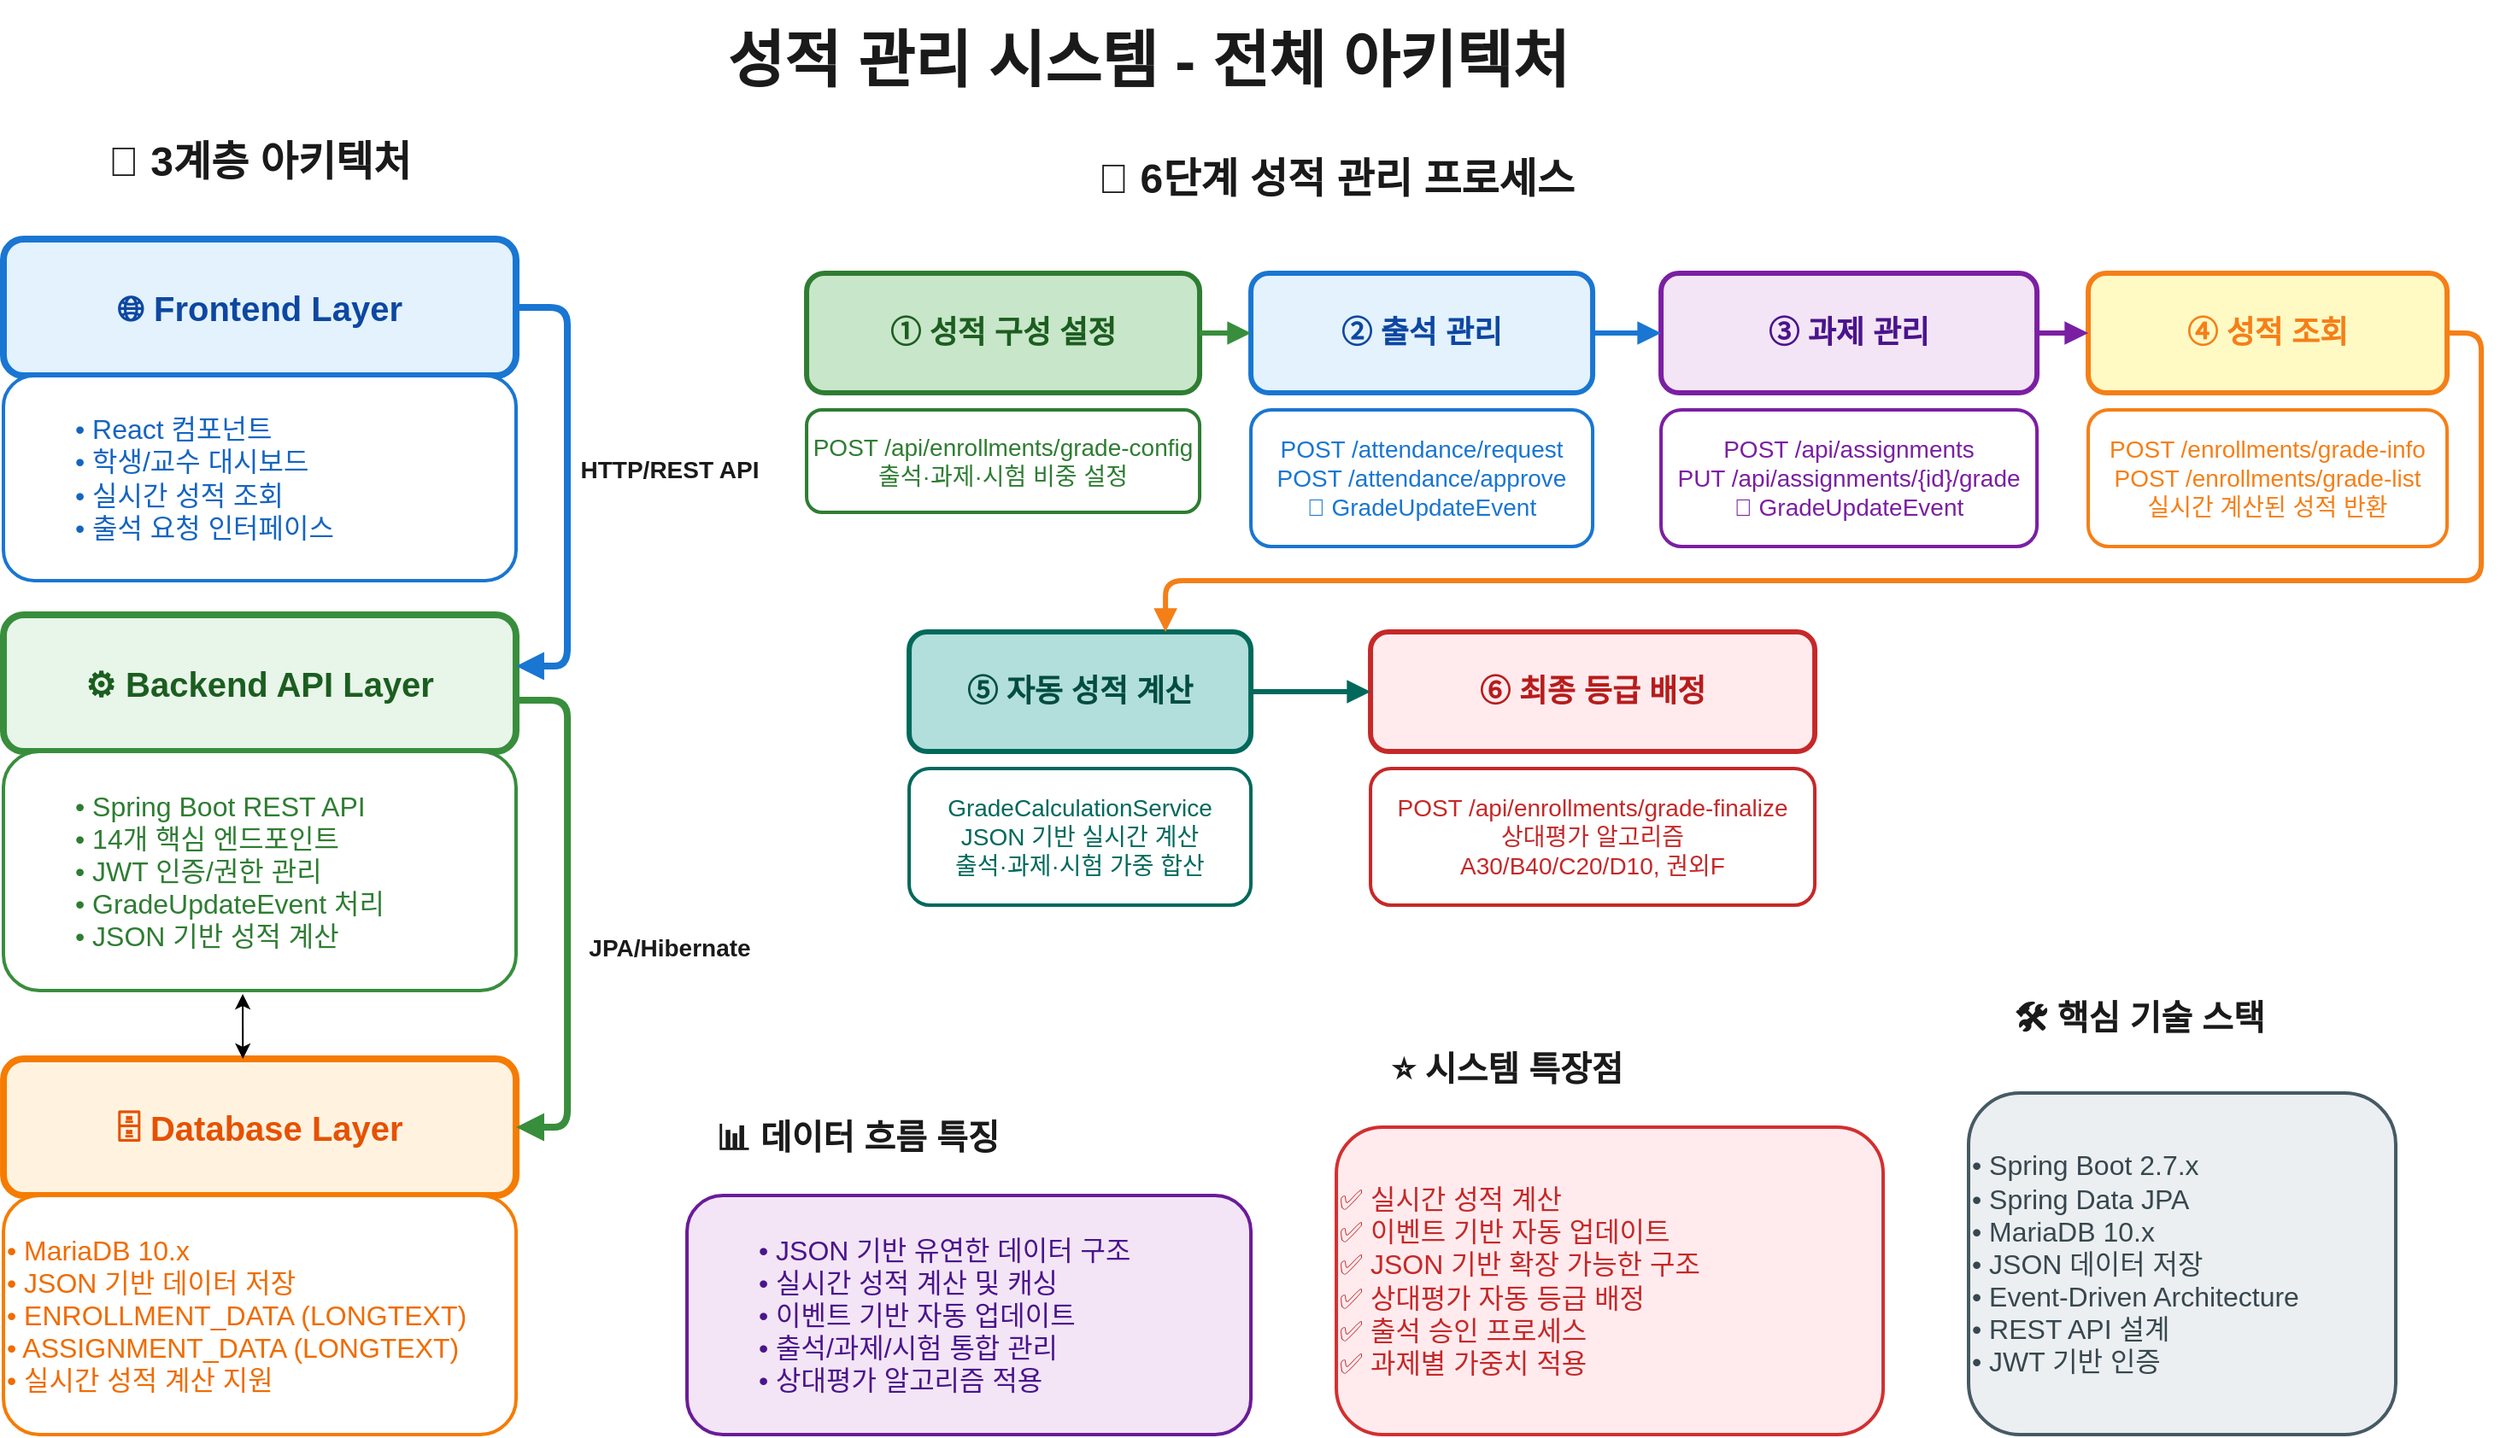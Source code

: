 <mxfile version="28.2.5">
  <diagram name="전체 시스템 아키텍처" id="system-architecture">
    <mxGraphModel dx="2037" dy="1110" grid="1" gridSize="10" guides="1" tooltips="1" connect="1" arrows="1" fold="1" page="1" pageScale="1" pageWidth="1920" pageHeight="1080" background="light-dark(#FFFFFF,#FFFFFF)" math="0" shadow="0">
      <root>
        <mxCell id="0" />
        <mxCell id="1" parent="0" />
        <mxCell id="title" value="성적 관리 시스템 - 전체 아키텍처" style="text;html=1;strokeColor=none;fillColor=none;align=center;verticalAlign=middle;whiteSpace=wrap;rounded=0;fontSize=36;fontStyle=1;fontColor=light-dark(#1A1A1A,#000000);" parent="1" vertex="1">
          <mxGeometry x="330.03" y="60" width="800" height="70" as="geometry" />
        </mxCell>
        <mxCell id="archTitle" value="📐 3계층 아키텍처" style="text;html=1;strokeColor=none;fillColor=none;align=center;verticalAlign=middle;whiteSpace=wrap;rounded=0;fontSize=24;fontStyle=1;fontColor=light-dark(#1A1A1A,#000000);" parent="1" vertex="1">
          <mxGeometry x="60" y="130" width="300" height="50" as="geometry" />
        </mxCell>
        <mxCell id="frontend" value="🌐 Frontend Layer" style="rounded=1;whiteSpace=wrap;html=1;strokeColor=#1976D2;strokeWidth=4;fillColor=#E3F2FD;fontSize=20;fontColor=#0D47A1;fontStyle=1;" parent="1" vertex="1">
          <mxGeometry x="60" y="200" width="300" height="80" as="geometry" />
        </mxCell>
        <mxCell id="frontendDetail" value="&lt;blockquote style=&quot;margin: 0 0 0 40px; border: none; padding: 0px;&quot;&gt;• React 컴포넌트&lt;div&gt;• 학생/교수 대시보드&lt;/div&gt;&lt;div&gt;• 실시간 성적 조회&lt;/div&gt;&lt;div&gt;• 출석 요청 인터페이스&lt;/div&gt;&lt;/blockquote&gt;" style="rounded=1;whiteSpace=wrap;html=1;strokeColor=#1976D2;strokeWidth=2;fillColor=#FFFFFF;fontSize=16;fontColor=#1565C0;align=left;" parent="1" vertex="1">
          <mxGeometry x="60" y="280" width="300" height="120" as="geometry" />
        </mxCell>
        <mxCell id="backend" value="⚙️ Backend API Layer" style="rounded=1;whiteSpace=wrap;html=1;strokeColor=#388E3C;strokeWidth=4;fillColor=#E8F5E9;fontSize=20;fontColor=#1B5E20;fontStyle=1;" parent="1" vertex="1">
          <mxGeometry x="60" y="420" width="300" height="80" as="geometry" />
        </mxCell>
        <mxCell id="backendDetail" value="&lt;blockquote style=&quot;margin: 0 0 0 40px; border: none; padding: 0px;&quot;&gt;• Spring Boot REST API&lt;div&gt;• 14개 핵심 엔드포인트&lt;/div&gt;&lt;div&gt;• JWT 인증/권한 관리&lt;/div&gt;&lt;div&gt;• GradeUpdateEvent 처리&lt;/div&gt;&lt;div style=&quot;&quot;&gt;• JSON 기반 성적 계산&lt;/div&gt;&lt;/blockquote&gt;" style="rounded=1;whiteSpace=wrap;html=1;strokeColor=#388E3C;strokeWidth=2;fillColor=#FFFFFF;fontSize=16;fontColor=#2E7D32;align=left;" parent="1" vertex="1">
          <mxGeometry x="60" y="500" width="300" height="140" as="geometry" />
        </mxCell>
        <mxCell id="database" value="🗄️ Database Layer" style="rounded=1;whiteSpace=wrap;html=1;strokeColor=#F57C00;strokeWidth=4;fillColor=#FFF3E0;fontSize=20;fontColor=#E65100;fontStyle=1;" parent="1" vertex="1">
          <mxGeometry x="60.03" y="680" width="300" height="80" as="geometry" />
        </mxCell>
        <mxCell id="databaseDetail" value="• MariaDB 10.x&lt;div&gt;• JSON 기반 데이터 저장&lt;/div&gt;&lt;div&gt;• ENROLLMENT_DATA (LONGTEXT)&lt;/div&gt;&lt;div style=&quot;&quot;&gt;• ASSIGNMENT_DATA (LONGTEXT)&lt;/div&gt;&lt;div style=&quot;&quot;&gt;• 실시간 성적 계산 지원&lt;/div&gt;" style="rounded=1;whiteSpace=wrap;html=1;strokeColor=#F57C00;strokeWidth=2;fillColor=#FFFFFF;fontSize=16;fontColor=#EF6C00;align=left;" parent="1" vertex="1">
          <mxGeometry x="60.03" y="760" width="300" height="140" as="geometry" />
        </mxCell>
        <mxCell id="arrow1" value="" style="endArrow=block;html=1;strokeWidth=4;strokeColor=#1976D2;endFill=1;edgeStyle=orthogonalEdgeStyle;" parent="1" source="frontend" target="backend" edge="1">
          <mxGeometry relative="1" as="geometry">
            <Array as="points">
              <mxPoint x="390" y="240" />
              <mxPoint x="390" y="450" />
            </Array>
          </mxGeometry>
        </mxCell>
        <mxCell id="arrow1Label" value="HTTP/REST API" style="text;html=1;strokeColor=none;fillColor=none;align=center;verticalAlign=middle;whiteSpace=wrap;rounded=0;fontSize=14;fontColor=light-dark(#1A1A1A,#000000);fontStyle=1;" parent="1" vertex="1">
          <mxGeometry x="390.03" y="320" width="120" height="30" as="geometry" />
        </mxCell>
        <mxCell id="arrow2" value="" style="endArrow=block;html=1;strokeWidth=4;strokeColor=#388E3C;endFill=1;edgeStyle=orthogonalEdgeStyle;" parent="1" source="backend" target="database" edge="1">
          <mxGeometry relative="1" as="geometry">
            <Array as="points">
              <mxPoint x="390.03" y="470" />
              <mxPoint x="390.03" y="720" />
            </Array>
          </mxGeometry>
        </mxCell>
        <mxCell id="arrow2Label" value="JPA/Hibernate" style="text;html=1;strokeColor=none;fillColor=none;align=center;verticalAlign=middle;whiteSpace=wrap;rounded=0;fontSize=14;fontColor=light-dark(#1A1A1A,#000000);fontStyle=1;" parent="1" vertex="1">
          <mxGeometry x="390.03" y="600" width="120" height="30" as="geometry" />
        </mxCell>
        <mxCell id="processTitle" value="🔄 6단계 성적 관리 프로세스" style="text;html=1;strokeColor=none;fillColor=none;align=center;verticalAlign=middle;whiteSpace=wrap;rounded=0;fontSize=24;fontStyle=1;fontColor=light-dark(#1A1A1A,#000000);" parent="1" vertex="1">
          <mxGeometry x="640.03" y="140" width="400" height="50" as="geometry" />
        </mxCell>
        <mxCell id="step1" value="① 성적 구성 설정" style="rounded=1;whiteSpace=wrap;html=1;strokeColor=#2E7D32;strokeWidth=3;fillColor=#C8E6C9;fontSize=18;fontColor=#1B5E20;fontStyle=1;" parent="1" vertex="1">
          <mxGeometry x="530.03" y="220" width="230" height="70" as="geometry" />
        </mxCell>
        <mxCell id="step1Detail" value="POST /api/enrollments/grade-config&lt;div&gt;출석·과제·시험 비중 설정&lt;/div&gt;" style="rounded=1;whiteSpace=wrap;html=1;strokeColor=#2E7D32;strokeWidth=2;fillColor=#FFFFFF;fontSize=14;fontColor=#2E7D32;" parent="1" vertex="1">
          <mxGeometry x="530.03" y="300" width="230" height="60" as="geometry" />
        </mxCell>
        <mxCell id="step2" value="② 출석 관리" style="rounded=1;whiteSpace=wrap;html=1;strokeColor=#1976D2;strokeWidth=3;fillColor=#E3F2FD;fontSize=18;fontColor=#0D47A1;fontStyle=1;" parent="1" vertex="1">
          <mxGeometry x="790.03" y="220" width="200" height="70" as="geometry" />
        </mxCell>
        <mxCell id="step2Detail" value="POST /attendance/request&lt;div&gt;POST /attendance/approve&lt;/div&gt;&lt;div&gt;🔔 GradeUpdateEvent&lt;/div&gt;" style="rounded=1;whiteSpace=wrap;html=1;strokeColor=#1976D2;strokeWidth=2;fillColor=#FFFFFF;fontSize=14;fontColor=#1976D2;" parent="1" vertex="1">
          <mxGeometry x="790.03" y="300" width="200" height="80" as="geometry" />
        </mxCell>
        <mxCell id="step3" value="③ 과제 관리" style="rounded=1;whiteSpace=wrap;html=1;strokeColor=#7B1FA2;strokeWidth=3;fillColor=#F3E5F5;fontSize=18;fontColor=#4A148C;fontStyle=1;" parent="1" vertex="1">
          <mxGeometry x="1030.03" y="220" width="220" height="70" as="geometry" />
        </mxCell>
        <mxCell id="step3Detail" value="POST /api/assignments&lt;div&gt;PUT /api/assignments/{id}/grade&lt;/div&gt;&lt;div&gt;🔔 GradeUpdateEvent&lt;/div&gt;" style="rounded=1;whiteSpace=wrap;html=1;strokeColor=#7B1FA2;strokeWidth=2;fillColor=#FFFFFF;fontSize=14;fontColor=#7B1FA2;" parent="1" vertex="1">
          <mxGeometry x="1030.03" y="300" width="220" height="80" as="geometry" />
        </mxCell>
        <mxCell id="step4" value="④ 성적 조회" style="rounded=1;whiteSpace=wrap;html=1;strokeColor=#F57F17;strokeWidth=3;fillColor=#FFF9C4;fontSize=18;fontColor=#F57F17;fontStyle=1;" parent="1" vertex="1">
          <mxGeometry x="1280.03" y="220" width="210" height="70" as="geometry" />
        </mxCell>
        <mxCell id="step4Detail" value="POST /enrollments/grade-info&lt;div&gt;POST /enrollments/grade-list&lt;/div&gt;&lt;div&gt;실시간 계산된 성적 반환&lt;/div&gt;" style="rounded=1;whiteSpace=wrap;html=1;strokeColor=#F57F17;strokeWidth=2;fillColor=#FFFFFF;fontSize=14;fontColor=#F57F17;" parent="1" vertex="1">
          <mxGeometry x="1280.03" y="300" width="210" height="80" as="geometry" />
        </mxCell>
        <mxCell id="step5" value="⑤ 자동 성적 계산" style="rounded=1;whiteSpace=wrap;html=1;strokeColor=#00695C;strokeWidth=3;fillColor=#B2DFDB;fontSize=18;fontColor=#004D40;fontStyle=1;" parent="1" vertex="1">
          <mxGeometry x="590.03" y="430" width="200" height="70" as="geometry" />
        </mxCell>
        <mxCell id="step5Detail" value="GradeCalculationService&lt;div&gt;JSON 기반 실시간 계산&lt;/div&gt;&lt;div&gt;출석·과제·시험 가중 합산&lt;/div&gt;" style="rounded=1;whiteSpace=wrap;html=1;strokeColor=#00695C;strokeWidth=2;fillColor=#FFFFFF;fontSize=14;fontColor=#00695C;" parent="1" vertex="1">
          <mxGeometry x="590.03" y="510" width="200" height="80" as="geometry" />
        </mxCell>
        <mxCell id="step6" value="⑥ 최종 등급 배정" style="rounded=1;whiteSpace=wrap;html=1;strokeColor=#C62828;strokeWidth=3;fillColor=#FFEBEE;fontSize=18;fontColor=#B71C1C;fontStyle=1;" parent="1" vertex="1">
          <mxGeometry x="860.03" y="430" width="260" height="70" as="geometry" />
        </mxCell>
        <mxCell id="step6Detail" value="POST /api/enrollments/grade-finalize&lt;div&gt;상대평가 알고리즘&lt;/div&gt;&lt;div&gt;A30/B40/C20/D10, 권외F&lt;/div&gt;" style="rounded=1;whiteSpace=wrap;html=1;strokeColor=#C62828;strokeWidth=2;fillColor=#FFFFFF;fontSize=14;fontColor=#C62828;" parent="1" vertex="1">
          <mxGeometry x="860.03" y="510" width="260" height="80" as="geometry" />
        </mxCell>
        <mxCell id="processArrow1" value="" style="endArrow=block;html=1;strokeWidth=3;strokeColor=#388E3C;endFill=1;" parent="1" source="step1" target="step2" edge="1">
          <mxGeometry relative="1" as="geometry" />
        </mxCell>
        <mxCell id="processArrow2" value="" style="endArrow=block;html=1;strokeWidth=3;strokeColor=#1976D2;endFill=1;" parent="1" source="step2" target="step3" edge="1">
          <mxGeometry relative="1" as="geometry" />
        </mxCell>
        <mxCell id="processArrow3" value="" style="endArrow=block;html=1;strokeWidth=3;strokeColor=#7B1FA2;endFill=1;" parent="1" source="step3" target="step4" edge="1">
          <mxGeometry relative="1" as="geometry" />
        </mxCell>
        <mxCell id="processArrow4" value="" style="endArrow=block;html=1;strokeWidth=3;strokeColor=#F57F17;endFill=1;edgeStyle=orthogonalEdgeStyle;" parent="1" source="step4" target="step5" edge="1">
          <mxGeometry relative="1" as="geometry">
            <Array as="points">
              <mxPoint x="1510.03" y="255" />
              <mxPoint x="1510.03" y="400" />
              <mxPoint x="740.03" y="400" />
            </Array>
          </mxGeometry>
        </mxCell>
        <mxCell id="processArrow5" value="" style="endArrow=block;html=1;strokeWidth=3;strokeColor=#00695C;endFill=1;" parent="1" source="step5" target="step6" edge="1">
          <mxGeometry relative="1" as="geometry" />
        </mxCell>
        <mxCell id="techTitle" value="🛠️ 핵심 기술 스택" style="text;html=1;strokeColor=none;fillColor=none;align=center;verticalAlign=middle;whiteSpace=wrap;rounded=0;fontSize=20;fontStyle=1;fontColor=light-dark(#1A1A1A,#000000);" parent="1" vertex="1">
          <mxGeometry x="1210" y="630" width="200" height="50" as="geometry" />
        </mxCell>
        <mxCell id="techStack" value="• Spring Boot 2.7.x&lt;div&gt;• Spring Data JPA&lt;/div&gt;&lt;div&gt;• MariaDB 10.x&lt;/div&gt;&lt;div&gt;• JSON 데이터 저장&lt;/div&gt;&lt;div&gt;• Event-Driven Architecture&lt;/div&gt;&lt;div&gt;• REST API 설계&lt;/div&gt;&lt;div&gt;• JWT 기반 인증&lt;/div&gt;" style="rounded=1;whiteSpace=wrap;html=1;strokeColor=#455A64;strokeWidth=2;fillColor=#ECEFF1;fontSize=16;fontColor=#37474F;align=left;" parent="1" vertex="1">
          <mxGeometry x="1210" y="700" width="250" height="200" as="geometry" />
        </mxCell>
        <mxCell id="dataTitle" value="📊 데이터 흐름 특징" style="text;html=1;strokeColor=none;fillColor=none;align=center;verticalAlign=middle;whiteSpace=wrap;rounded=0;fontSize=20;fontStyle=1;fontColor=light-dark(#1A1A1A,#000000);" parent="1" vertex="1">
          <mxGeometry x="460.03" y="700" width="200" height="50" as="geometry" />
        </mxCell>
        <mxCell id="dataFlow" value="&lt;blockquote style=&quot;margin: 0 0 0 40px; border: none; padding: 0px;&quot;&gt;• JSON 기반 유연한 데이터 구조&lt;div&gt;• 실시간 성적 계산 및 캐싱&lt;/div&gt;&lt;div&gt;• 이벤트 기반 자동 업데이트&lt;/div&gt;&lt;div&gt;• 출석/과제/시험 통합 관리&lt;/div&gt;&lt;div&gt;• 상대평가 알고리즘 적용&lt;/div&gt;&lt;/blockquote&gt;" style="rounded=1;whiteSpace=wrap;html=1;strokeColor=#6A1B9A;strokeWidth=2;fillColor=#F3E5F5;fontSize=16;fontColor=#4A148C;align=left;" parent="1" vertex="1">
          <mxGeometry x="460.03" y="760" width="330" height="140" as="geometry" />
        </mxCell>
        <mxCell id="featuresTitle" value="⭐ 시스템 특장점" style="text;html=1;strokeColor=none;fillColor=none;align=center;verticalAlign=middle;whiteSpace=wrap;rounded=0;fontSize=20;fontStyle=1;fontColor=light-dark(#1A1A1A,#000000);" parent="1" vertex="1">
          <mxGeometry x="840.03" y="660" width="200" height="50" as="geometry" />
        </mxCell>
        <mxCell id="features" value="✅ 실시간 성적 계산&amp;nbsp;&lt;div&gt;✅ 이벤트 기반 자동 업데이트&lt;/div&gt;&lt;div&gt;✅ JSON 기반 확장 가능한 구조&lt;/div&gt;&lt;div&gt;✅ 상대평가 자동 등급 배정&lt;/div&gt;&lt;div&gt;✅ 출석 승인 프로세스&lt;/div&gt;&lt;div&gt;✅ 과제별 가중치 적용&lt;/div&gt;" style="rounded=1;whiteSpace=wrap;html=1;strokeColor=#D32F2F;strokeWidth=2;fillColor=#FFEBEE;fontSize=16;fontColor=#C62828;align=left;" parent="1" vertex="1">
          <mxGeometry x="840.03" y="720" width="320" height="180" as="geometry" />
        </mxCell>
        <mxCell id="jZAWvvSaJ2RjPlwCvVLT-4" value="" style="endArrow=classic;startArrow=classic;html=1;rounded=0;exitX=0.467;exitY=0;exitDx=0;exitDy=0;exitPerimeter=0;strokeColor=light-dark(#000000,#4D9900);" edge="1" parent="1" source="database">
          <mxGeometry width="50" height="50" relative="1" as="geometry">
            <mxPoint x="270.03" y="670" as="sourcePoint" />
            <mxPoint x="200.03" y="642" as="targetPoint" />
          </mxGeometry>
        </mxCell>
      </root>
    </mxGraphModel>
  </diagram>
</mxfile>
